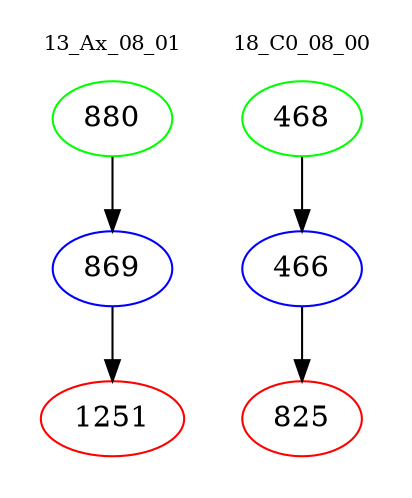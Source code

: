 digraph{
subgraph cluster_0 {
color = white
label = "13_Ax_08_01";
fontsize=10;
T0_880 [label="880", color="green"]
T0_880 -> T0_869 [color="black"]
T0_869 [label="869", color="blue"]
T0_869 -> T0_1251 [color="black"]
T0_1251 [label="1251", color="red"]
}
subgraph cluster_1 {
color = white
label = "18_C0_08_00";
fontsize=10;
T1_468 [label="468", color="green"]
T1_468 -> T1_466 [color="black"]
T1_466 [label="466", color="blue"]
T1_466 -> T1_825 [color="black"]
T1_825 [label="825", color="red"]
}
}
